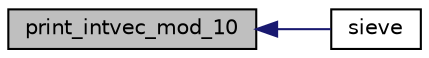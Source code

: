 digraph "print_intvec_mod_10"
{
  edge [fontname="Helvetica",fontsize="10",labelfontname="Helvetica",labelfontsize="10"];
  node [fontname="Helvetica",fontsize="10",shape=record];
  rankdir="LR";
  Node7848 [label="print_intvec_mod_10",height=0.2,width=0.4,color="black", fillcolor="grey75", style="filled", fontcolor="black"];
  Node7848 -> Node7849 [dir="back",color="midnightblue",fontsize="10",style="solid",fontname="Helvetica"];
  Node7849 [label="sieve",height=0.2,width=0.4,color="black", fillcolor="white", style="filled",URL="$d3/d72/global_8_c.html#a345c446e2e34a78955592030508a3bdb"];
}
